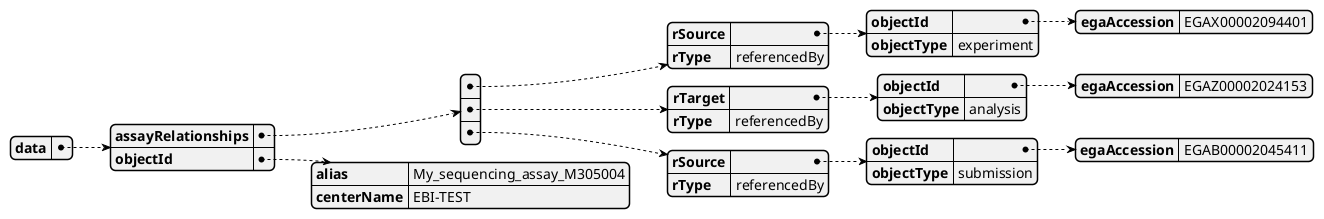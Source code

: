 @startjson

{
    "data": {
        "assayRelationships": [
            {
                "rSource": {
                    "objectId": {
                        "egaAccession": "EGAX00002094401"
                    },
                    "objectType": "experiment"
                },
                "rType": "referencedBy"
            },
            {
                "rTarget": {
                    "objectId": {
                        "egaAccession": "EGAZ00002024153"
                    },
                    "objectType": "analysis"
                },
                "rType": "referencedBy"
            },
            {
                "rSource": {
                    "objectId": {
                        "egaAccession": "EGAB00002045411"
                    },
                    "objectType": "submission"
                },
                "rType": "referencedBy"
            }
        ],
        "objectId": {
            "alias": "My_sequencing_assay_M305004",
            "centerName": "EBI-TEST"
        }
    }
}
@endjson